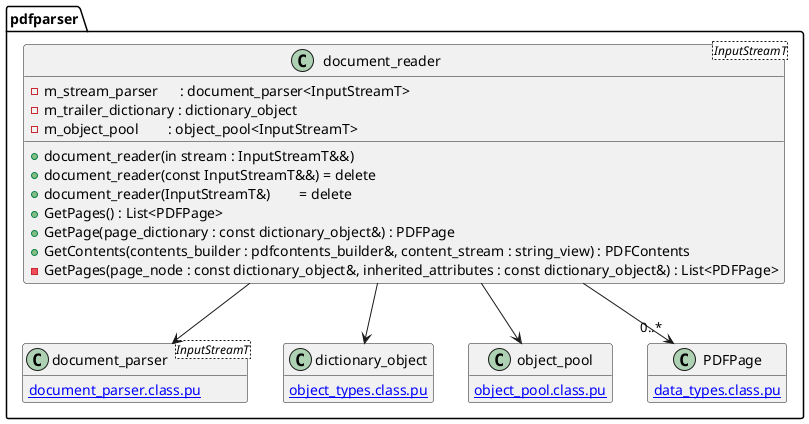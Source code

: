 @startuml document_reader
hide empty members
namespace pdfparser {
class document_reader<InputStreamT> {
	-m_stream_parser      : document_parser<InputStreamT>
	-m_trailer_dictionary : dictionary_object
	-m_object_pool        : object_pool<InputStreamT>

	+document_reader(in stream : InputStreamT&&)
	+document_reader(const InputStreamT&&) = delete
	+document_reader(InputStreamT&)        = delete
	+GetPages() : List<PDFPage>
	+GetPage(page_dictionary : const dictionary_object&) : PDFPage
	+GetContents(contents_builder : pdfcontents_builder&, content_stream : string_view) : PDFContents
	-GetPages(page_node : const dictionary_object&, inherited_attributes : const dictionary_object&) : List<PDFPage>
}
document_reader --> document_parser
document_reader --> dictionary_object 
document_reader --> object_pool
document_reader --> "0..*" PDFPage

class document_parser<InputStreamT> {
	[[document_parser.class.pu]]
}
class object_pool {
	[[object_pool.class.pu]]
}
class dictionary_object {
	[[object_types.class.pu]]
}
class PDFPage {
	[[data_types.class.pu]]
}
@enduml
